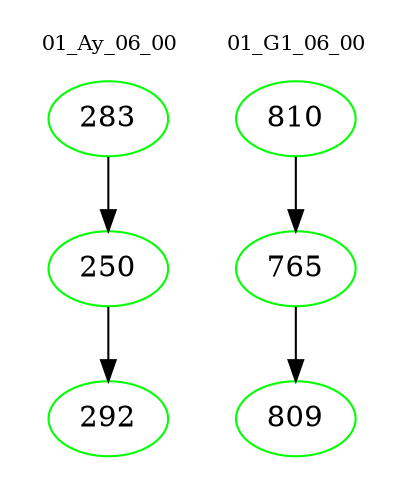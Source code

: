 digraph{
subgraph cluster_0 {
color = white
label = "01_Ay_06_00";
fontsize=10;
T0_283 [label="283", color="green"]
T0_283 -> T0_250 [color="black"]
T0_250 [label="250", color="green"]
T0_250 -> T0_292 [color="black"]
T0_292 [label="292", color="green"]
}
subgraph cluster_1 {
color = white
label = "01_G1_06_00";
fontsize=10;
T1_810 [label="810", color="green"]
T1_810 -> T1_765 [color="black"]
T1_765 [label="765", color="green"]
T1_765 -> T1_809 [color="black"]
T1_809 [label="809", color="green"]
}
}
